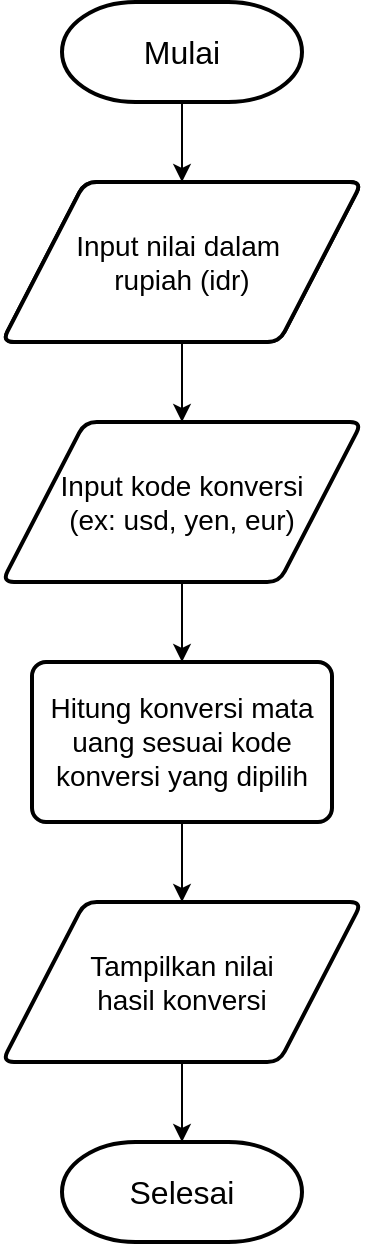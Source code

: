 <mxfile version="24.7.7">
  <diagram name="Page-1" id="f19V1He11p_xqul3AJ4d">
    <mxGraphModel dx="1050" dy="2781" grid="1" gridSize="10" guides="1" tooltips="1" connect="1" arrows="1" fold="1" page="1" pageScale="1" pageWidth="850" pageHeight="1100" math="0" shadow="0">
      <root>
        <mxCell id="0" />
        <mxCell id="1" parent="0" />
        <mxCell id="ittKy-vtTc_nyemvx8ML-3" value="" style="edgeStyle=orthogonalEdgeStyle;rounded=0;orthogonalLoop=1;jettySize=auto;html=1;" edge="1" parent="1" source="ittKy-vtTc_nyemvx8ML-1" target="ittKy-vtTc_nyemvx8ML-2">
          <mxGeometry relative="1" as="geometry" />
        </mxCell>
        <mxCell id="ittKy-vtTc_nyemvx8ML-1" value="&lt;font style=&quot;font-size: 16px;&quot;&gt;Mulai&lt;/font&gt;" style="strokeWidth=2;html=1;shape=mxgraph.flowchart.terminator;whiteSpace=wrap;" vertex="1" parent="1">
          <mxGeometry x="365" y="-2160" width="120" height="50" as="geometry" />
        </mxCell>
        <mxCell id="ittKy-vtTc_nyemvx8ML-2" value="&lt;font style=&quot;font-size: 14px;&quot;&gt;Input nilai dalam&amp;nbsp;&lt;/font&gt;&lt;div style=&quot;font-size: 14px;&quot;&gt;&lt;font style=&quot;font-size: 14px;&quot;&gt;rupiah (idr)&lt;/font&gt;&lt;/div&gt;" style="shape=parallelogram;html=1;strokeWidth=2;perimeter=parallelogramPerimeter;whiteSpace=wrap;rounded=1;arcSize=12;size=0.23;" vertex="1" parent="1">
          <mxGeometry x="335" y="-2070" width="180" height="80" as="geometry" />
        </mxCell>
        <mxCell id="ittKy-vtTc_nyemvx8ML-6" value="" style="edgeStyle=orthogonalEdgeStyle;rounded=0;orthogonalLoop=1;jettySize=auto;html=1;" edge="1" parent="1" source="ittKy-vtTc_nyemvx8ML-4" target="ittKy-vtTc_nyemvx8ML-5">
          <mxGeometry relative="1" as="geometry" />
        </mxCell>
        <mxCell id="ittKy-vtTc_nyemvx8ML-4" value="&lt;font style=&quot;font-size: 14px;&quot;&gt;Input nilai dalam&amp;nbsp;&lt;/font&gt;&lt;div style=&quot;font-size: 14px;&quot;&gt;&lt;font style=&quot;font-size: 14px;&quot;&gt;rupiah (idr)&lt;/font&gt;&lt;/div&gt;" style="shape=parallelogram;html=1;strokeWidth=2;perimeter=parallelogramPerimeter;whiteSpace=wrap;rounded=1;arcSize=12;size=0.23;" vertex="1" parent="1">
          <mxGeometry x="335" y="-2070" width="180" height="80" as="geometry" />
        </mxCell>
        <mxCell id="ittKy-vtTc_nyemvx8ML-8" value="" style="edgeStyle=orthogonalEdgeStyle;rounded=0;orthogonalLoop=1;jettySize=auto;html=1;" edge="1" parent="1" source="ittKy-vtTc_nyemvx8ML-5" target="ittKy-vtTc_nyemvx8ML-7">
          <mxGeometry relative="1" as="geometry" />
        </mxCell>
        <mxCell id="ittKy-vtTc_nyemvx8ML-5" value="&lt;span style=&quot;font-size: 14px;&quot;&gt;Input kode konversi&lt;/span&gt;&lt;div&gt;&lt;span style=&quot;font-size: 14px;&quot;&gt;(ex: usd, yen, eur)&lt;/span&gt;&lt;/div&gt;" style="shape=parallelogram;html=1;strokeWidth=2;perimeter=parallelogramPerimeter;whiteSpace=wrap;rounded=1;arcSize=12;size=0.23;" vertex="1" parent="1">
          <mxGeometry x="335" y="-1950" width="180" height="80" as="geometry" />
        </mxCell>
        <mxCell id="ittKy-vtTc_nyemvx8ML-10" value="" style="edgeStyle=orthogonalEdgeStyle;rounded=0;orthogonalLoop=1;jettySize=auto;html=1;" edge="1" parent="1" source="ittKy-vtTc_nyemvx8ML-7" target="ittKy-vtTc_nyemvx8ML-9">
          <mxGeometry relative="1" as="geometry" />
        </mxCell>
        <mxCell id="ittKy-vtTc_nyemvx8ML-7" value="&lt;font style=&quot;font-size: 14px;&quot;&gt;Hitung konversi mata uang sesuai kode konversi yang dipilih&lt;/font&gt;" style="rounded=1;whiteSpace=wrap;html=1;absoluteArcSize=1;arcSize=14;strokeWidth=2;" vertex="1" parent="1">
          <mxGeometry x="350" y="-1830" width="150" height="80" as="geometry" />
        </mxCell>
        <mxCell id="ittKy-vtTc_nyemvx8ML-12" value="" style="edgeStyle=orthogonalEdgeStyle;rounded=0;orthogonalLoop=1;jettySize=auto;html=1;" edge="1" parent="1" source="ittKy-vtTc_nyemvx8ML-9" target="ittKy-vtTc_nyemvx8ML-11">
          <mxGeometry relative="1" as="geometry" />
        </mxCell>
        <mxCell id="ittKy-vtTc_nyemvx8ML-9" value="&lt;span style=&quot;font-size: 14px;&quot;&gt;Tampilkan nilai&lt;/span&gt;&lt;div&gt;&lt;span style=&quot;font-size: 14px;&quot;&gt;hasil konversi&lt;/span&gt;&lt;/div&gt;" style="shape=parallelogram;html=1;strokeWidth=2;perimeter=parallelogramPerimeter;whiteSpace=wrap;rounded=1;arcSize=12;size=0.23;" vertex="1" parent="1">
          <mxGeometry x="335" y="-1710" width="180" height="80" as="geometry" />
        </mxCell>
        <mxCell id="ittKy-vtTc_nyemvx8ML-11" value="&lt;font style=&quot;font-size: 16px;&quot;&gt;Selesai&lt;/font&gt;" style="strokeWidth=2;html=1;shape=mxgraph.flowchart.terminator;whiteSpace=wrap;" vertex="1" parent="1">
          <mxGeometry x="365" y="-1590" width="120" height="50" as="geometry" />
        </mxCell>
      </root>
    </mxGraphModel>
  </diagram>
</mxfile>
